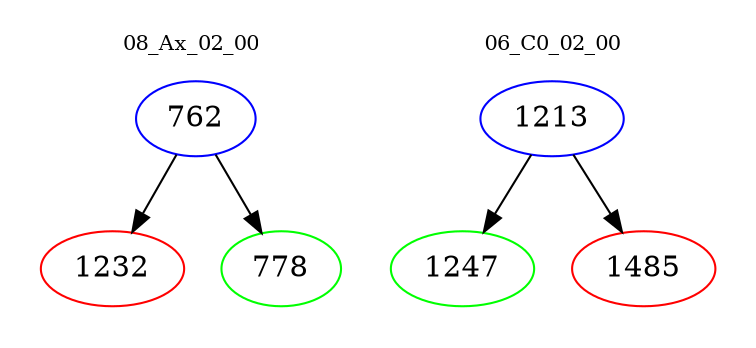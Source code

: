digraph{
subgraph cluster_0 {
color = white
label = "08_Ax_02_00";
fontsize=10;
T0_762 [label="762", color="blue"]
T0_762 -> T0_1232 [color="black"]
T0_1232 [label="1232", color="red"]
T0_762 -> T0_778 [color="black"]
T0_778 [label="778", color="green"]
}
subgraph cluster_1 {
color = white
label = "06_C0_02_00";
fontsize=10;
T1_1213 [label="1213", color="blue"]
T1_1213 -> T1_1247 [color="black"]
T1_1247 [label="1247", color="green"]
T1_1213 -> T1_1485 [color="black"]
T1_1485 [label="1485", color="red"]
}
}
